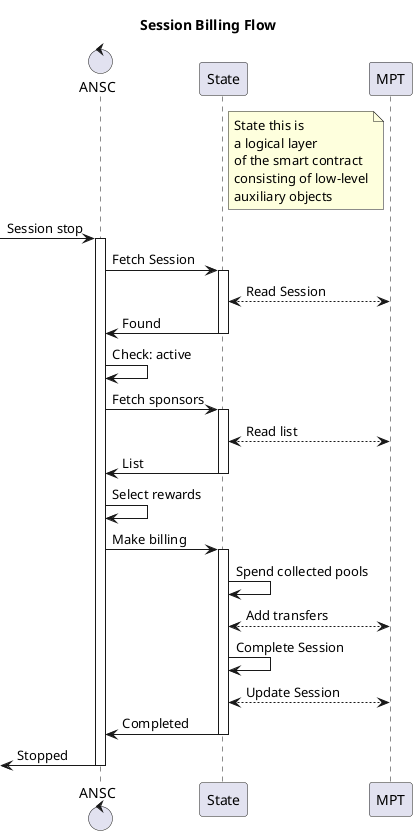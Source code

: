 @startuml

title Session Billing Flow

control ANSC
note right of State
    State this is
    a logical layer
    of the smart contract
    consisting of low-level
    auxiliary objects
end note

-> ANSC : Session stop
Activate ANSC
ANSC -> "State" as State : Fetch Session
Activate State
State <--> MPT : Read Session
ANSC <- State : Found
Deactivate State
ANSC -> ANSC : Check: active
ANSC -> State : Fetch sponsors
Activate State
State <--> MPT : Read list
ANSC <- State : List
Deactivate State
ANSC -> ANSC : Select rewards
ANSC -> State : Make billing
Activate State
State -> State : Spend collected pools
State <--> MPT : Add transfers
State -> State : Complete Session
State <--> MPT : Update Session
ANSC <- State : Completed
Deactivate State

<- ANSC : Stopped
Deactivate ANSC

@enduml